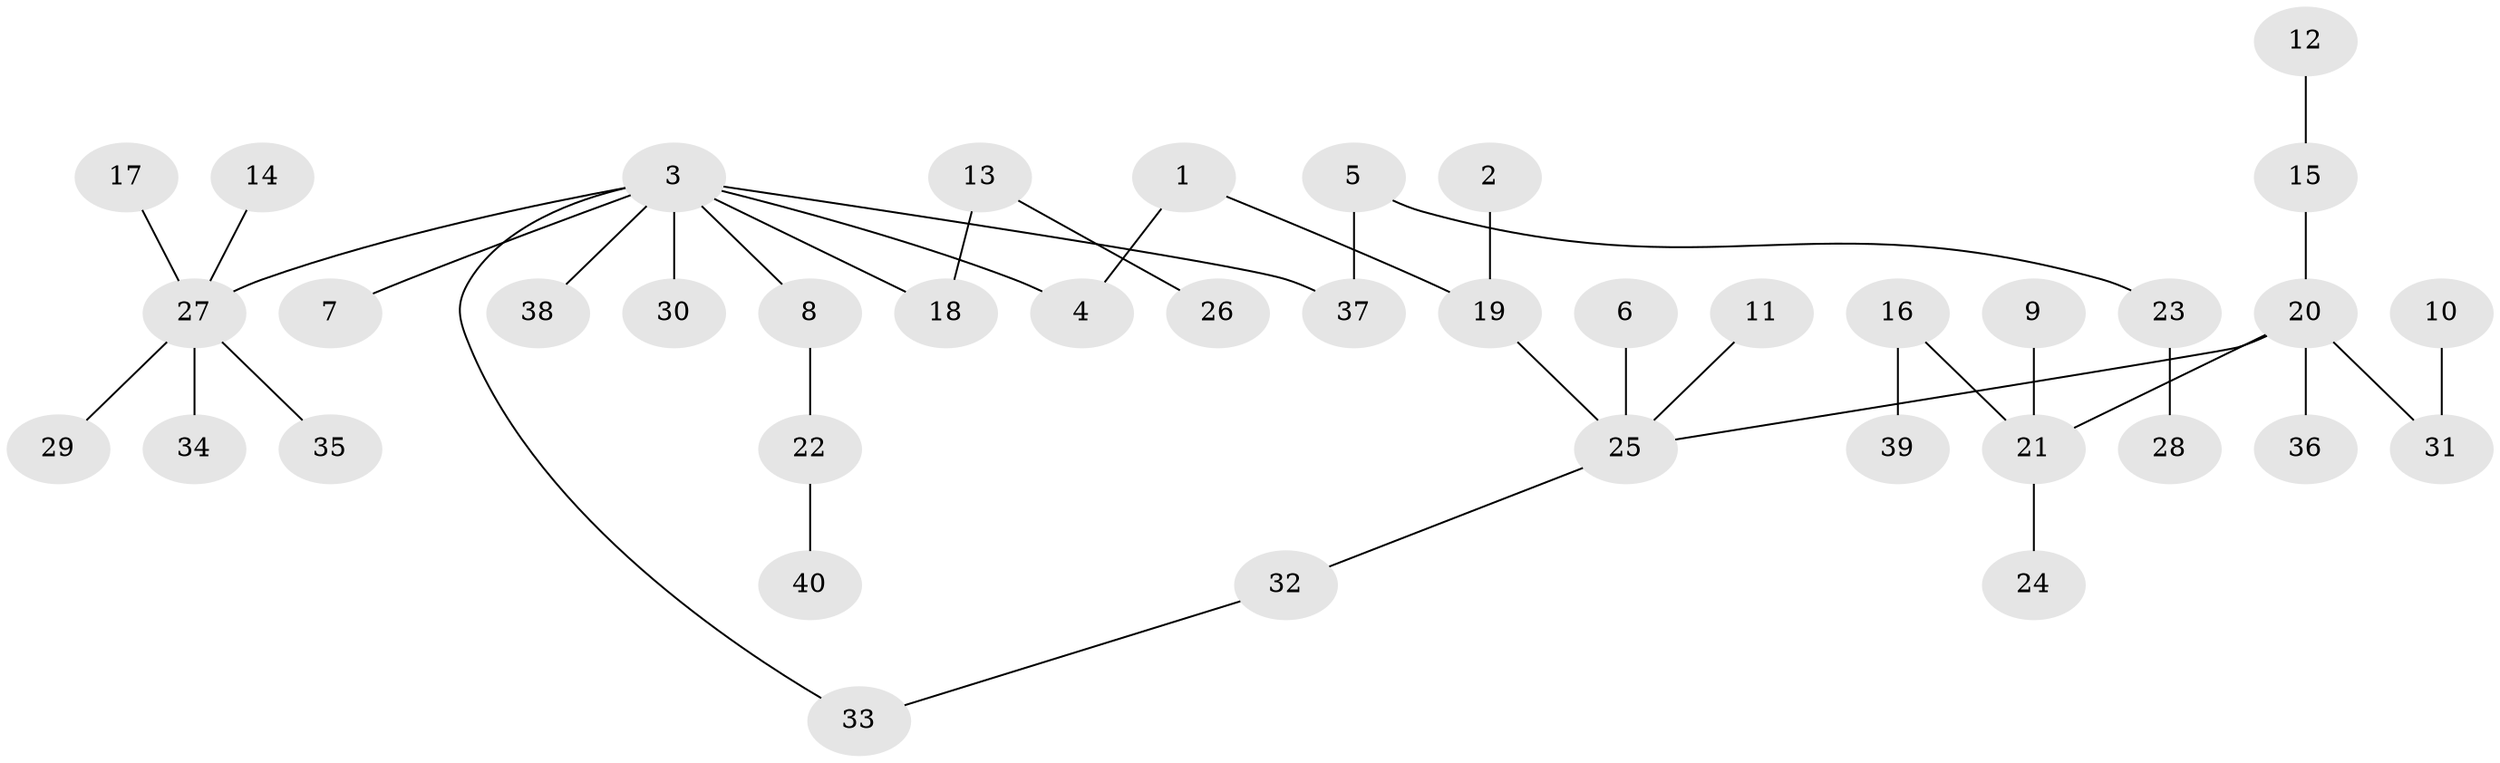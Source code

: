 // original degree distribution, {4: 0.06329113924050633, 5: 0.0379746835443038, 3: 0.11392405063291139, 2: 0.2911392405063291, 1: 0.46835443037974683, 7: 0.012658227848101266, 8: 0.012658227848101266}
// Generated by graph-tools (version 1.1) at 2025/25/03/09/25 03:25:32]
// undirected, 40 vertices, 40 edges
graph export_dot {
graph [start="1"]
  node [color=gray90,style=filled];
  1;
  2;
  3;
  4;
  5;
  6;
  7;
  8;
  9;
  10;
  11;
  12;
  13;
  14;
  15;
  16;
  17;
  18;
  19;
  20;
  21;
  22;
  23;
  24;
  25;
  26;
  27;
  28;
  29;
  30;
  31;
  32;
  33;
  34;
  35;
  36;
  37;
  38;
  39;
  40;
  1 -- 4 [weight=1.0];
  1 -- 19 [weight=1.0];
  2 -- 19 [weight=1.0];
  3 -- 4 [weight=1.0];
  3 -- 7 [weight=1.0];
  3 -- 8 [weight=1.0];
  3 -- 18 [weight=1.0];
  3 -- 27 [weight=1.0];
  3 -- 30 [weight=1.0];
  3 -- 33 [weight=1.0];
  3 -- 37 [weight=1.0];
  3 -- 38 [weight=1.0];
  5 -- 23 [weight=1.0];
  5 -- 37 [weight=1.0];
  6 -- 25 [weight=1.0];
  8 -- 22 [weight=1.0];
  9 -- 21 [weight=1.0];
  10 -- 31 [weight=1.0];
  11 -- 25 [weight=1.0];
  12 -- 15 [weight=1.0];
  13 -- 18 [weight=1.0];
  13 -- 26 [weight=1.0];
  14 -- 27 [weight=1.0];
  15 -- 20 [weight=1.0];
  16 -- 21 [weight=1.0];
  16 -- 39 [weight=1.0];
  17 -- 27 [weight=1.0];
  19 -- 25 [weight=1.0];
  20 -- 21 [weight=2.0];
  20 -- 25 [weight=1.0];
  20 -- 31 [weight=1.0];
  20 -- 36 [weight=1.0];
  21 -- 24 [weight=1.0];
  22 -- 40 [weight=1.0];
  23 -- 28 [weight=1.0];
  25 -- 32 [weight=1.0];
  27 -- 29 [weight=1.0];
  27 -- 34 [weight=1.0];
  27 -- 35 [weight=1.0];
  32 -- 33 [weight=1.0];
}
